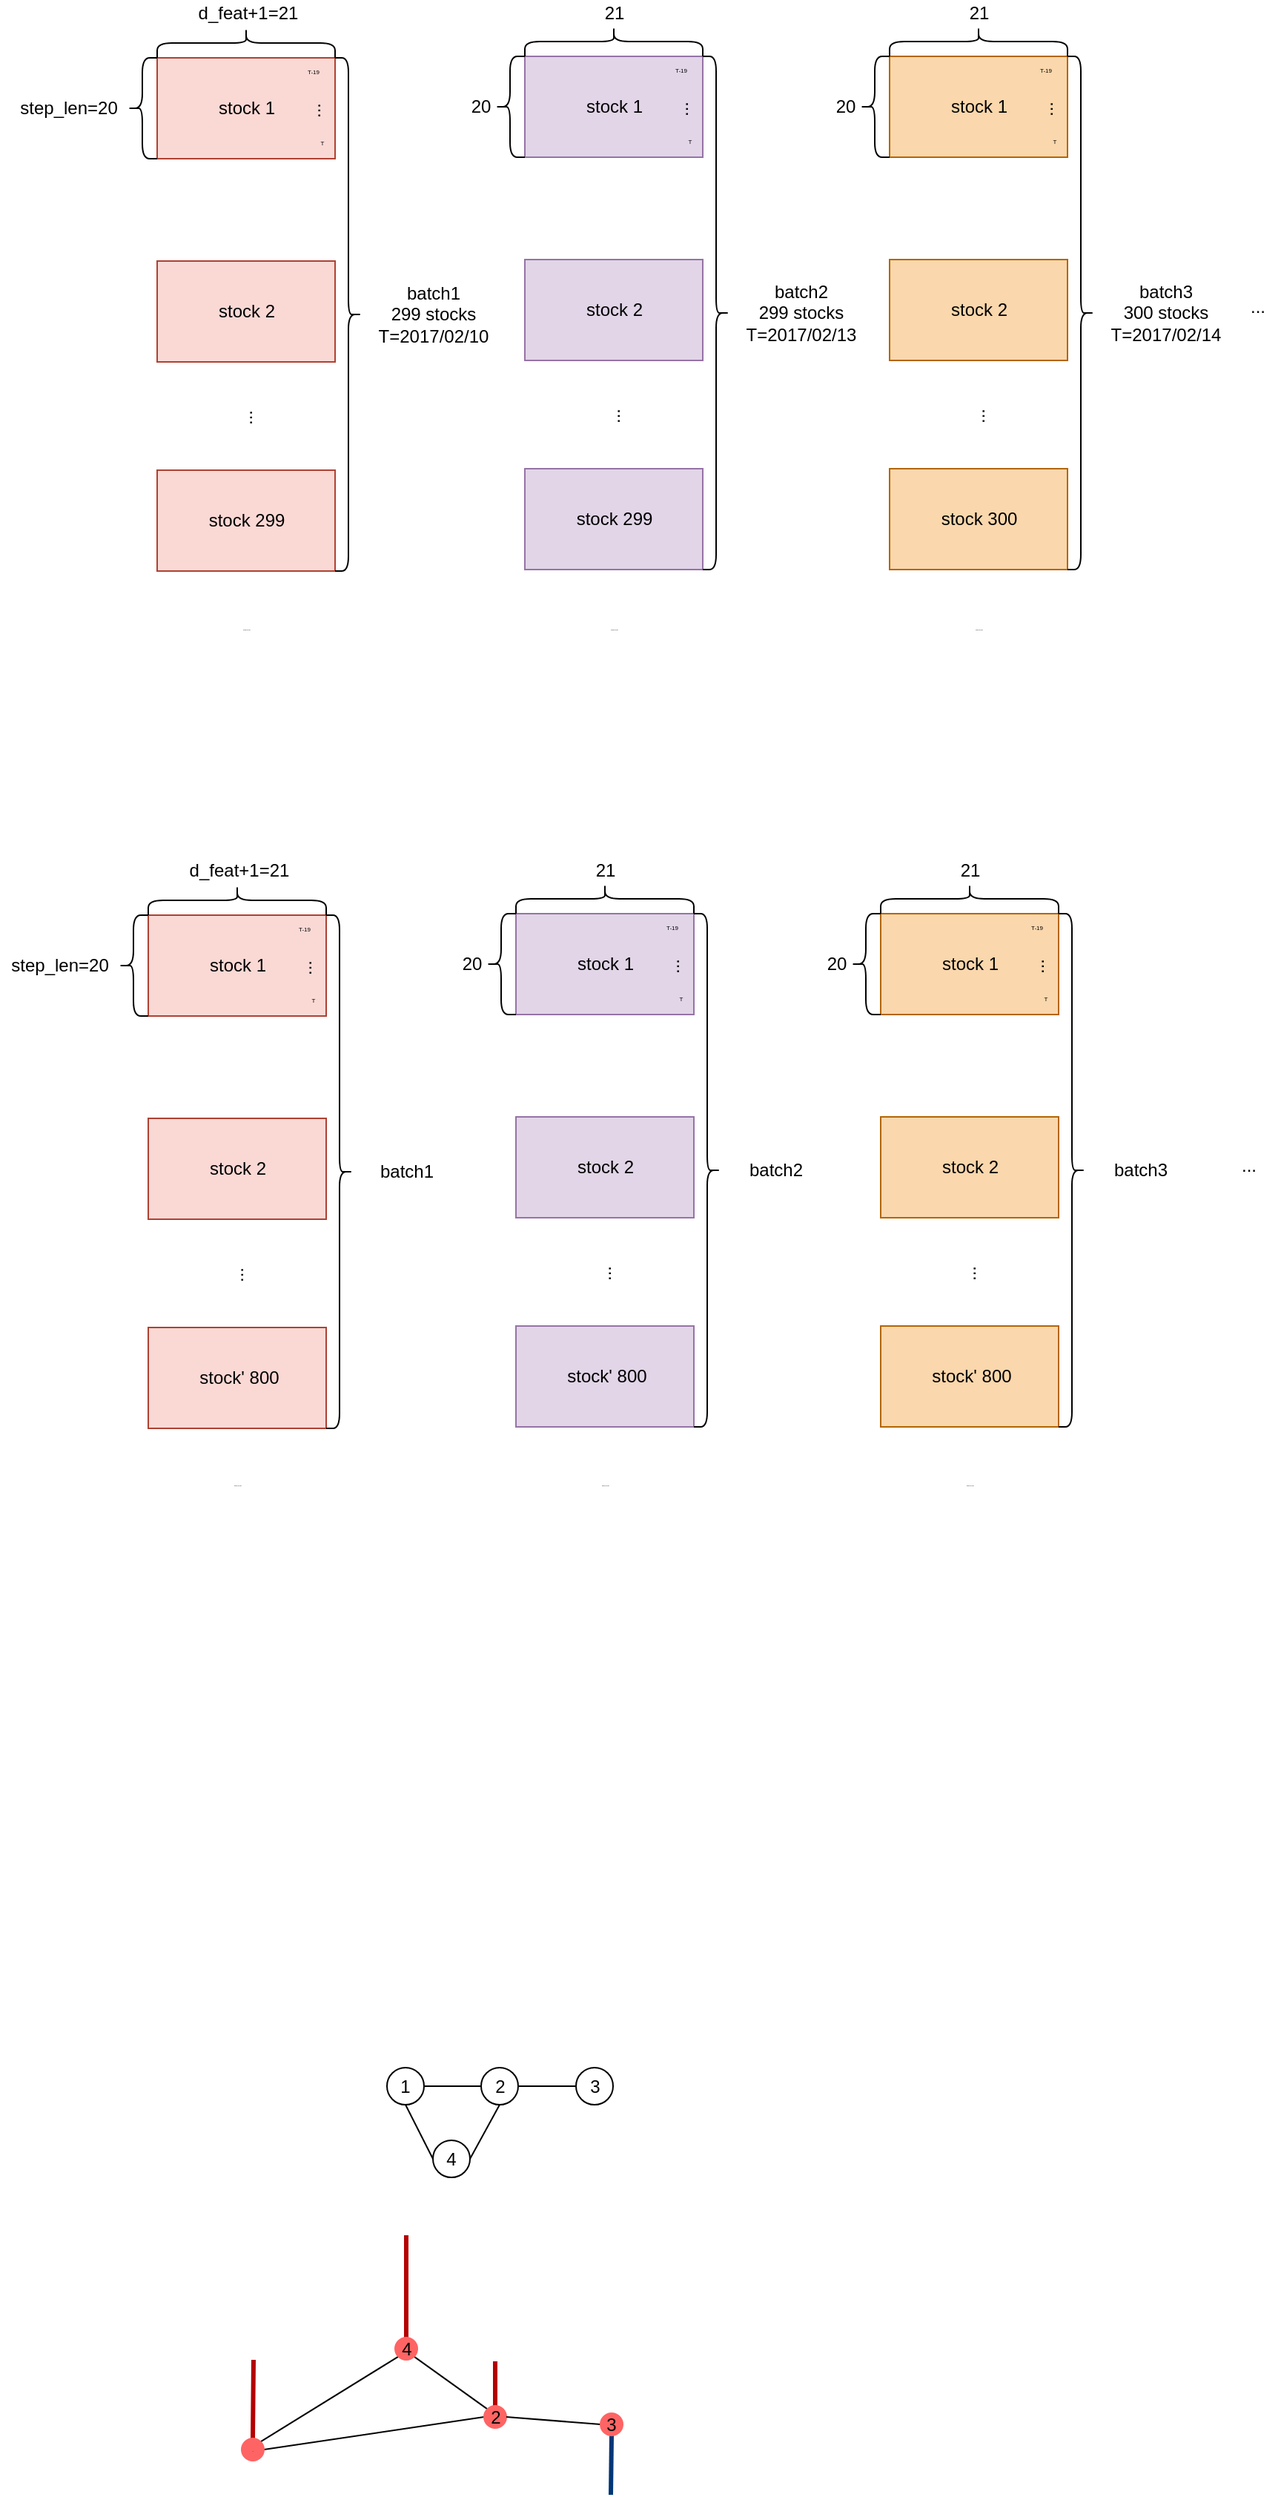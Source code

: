 <mxfile version="14.2.9" type="github">
  <diagram id="UNmK7n31j6BsBcdP9gkj" name="Page-1">
    <mxGraphModel dx="1586" dy="767" grid="0" gridSize="10" guides="1" tooltips="1" connect="1" arrows="1" fold="1" page="0" pageScale="1" pageWidth="827" pageHeight="1169" math="0" shadow="0">
      <root>
        <mxCell id="0" />
        <mxCell id="1" parent="0" />
        <mxCell id="sodSNDlYpSFI1k9hjGXv-63" value="" style="rounded=0;whiteSpace=wrap;html=1;fillColor=#fad9d5;strokeColor=#ae4132;fontFamily=Helvetica;" parent="1" vertex="1">
          <mxGeometry x="37" y="498" width="120" height="68" as="geometry" />
        </mxCell>
        <mxCell id="sodSNDlYpSFI1k9hjGXv-62" value="" style="rounded=0;whiteSpace=wrap;html=1;fillColor=#fad9d5;strokeColor=#ae4132;fontFamily=Helvetica;" parent="1" vertex="1">
          <mxGeometry x="37" y="357" width="120" height="68" as="geometry" />
        </mxCell>
        <mxCell id="sodSNDlYpSFI1k9hjGXv-1" value="" style="rounded=0;whiteSpace=wrap;html=1;fillColor=#fad9d5;strokeColor=#ae4132;fontFamily=Helvetica;" parent="1" vertex="1">
          <mxGeometry x="37" y="220" width="120" height="68" as="geometry" />
        </mxCell>
        <mxCell id="sodSNDlYpSFI1k9hjGXv-5" value="..." style="text;html=1;resizable=0;autosize=1;align=center;verticalAlign=middle;points=[];fillColor=none;strokeColor=none;rounded=0;horizontal=0;fontFamily=Helvetica;" parent="1" vertex="1">
          <mxGeometry x="82" y="453" width="30" height="20" as="geometry" />
        </mxCell>
        <mxCell id="sodSNDlYpSFI1k9hjGXv-10" value="" style="shape=curlyBracket;whiteSpace=wrap;html=1;rounded=1;fontFamily=Helvetica;" parent="1" vertex="1">
          <mxGeometry x="17" y="220" width="20" height="68" as="geometry" />
        </mxCell>
        <mxCell id="sodSNDlYpSFI1k9hjGXv-11" value="" style="shape=curlyBracket;whiteSpace=wrap;html=1;rounded=1;direction=south;fontFamily=Helvetica;" parent="1" vertex="1">
          <mxGeometry x="37" y="200" width="120" height="20" as="geometry" />
        </mxCell>
        <mxCell id="sodSNDlYpSFI1k9hjGXv-12" value="d_feat+1=21" style="text;html=1;resizable=0;autosize=1;align=center;verticalAlign=middle;points=[];fillColor=none;strokeColor=none;rounded=0;fontFamily=Helvetica;" parent="1" vertex="1">
          <mxGeometry x="59" y="181" width="77" height="18" as="geometry" />
        </mxCell>
        <mxCell id="sodSNDlYpSFI1k9hjGXv-13" value="step_len=20" style="text;html=1;resizable=0;autosize=1;align=center;verticalAlign=middle;points=[];fillColor=none;strokeColor=none;rounded=0;fontFamily=Helvetica;" parent="1" vertex="1">
          <mxGeometry x="-63" y="244" width="80" height="20" as="geometry" />
        </mxCell>
        <mxCell id="sodSNDlYpSFI1k9hjGXv-14" value="stock 1" style="text;html=1;resizable=0;autosize=1;align=center;verticalAlign=middle;points=[];fillColor=none;strokeColor=none;rounded=0;fontFamily=Helvetica;" parent="1" vertex="1">
          <mxGeometry x="72" y="244" width="50" height="20" as="geometry" />
        </mxCell>
        <mxCell id="sodSNDlYpSFI1k9hjGXv-15" value="stock 2" style="text;html=1;resizable=0;autosize=1;align=center;verticalAlign=middle;points=[];fillColor=none;strokeColor=none;rounded=0;fontFamily=Helvetica;" parent="1" vertex="1">
          <mxGeometry x="72" y="381" width="50" height="20" as="geometry" />
        </mxCell>
        <mxCell id="sodSNDlYpSFI1k9hjGXv-16" value="stock 299" style="text;html=1;resizable=0;autosize=1;align=center;verticalAlign=middle;points=[];fillColor=none;strokeColor=none;rounded=0;fontFamily=Helvetica;" parent="1" vertex="1">
          <mxGeometry x="62" y="522" width="70" height="20" as="geometry" />
        </mxCell>
        <mxCell id="sodSNDlYpSFI1k9hjGXv-17" value="" style="shape=curlyBracket;whiteSpace=wrap;html=1;rounded=1;fontFamily=Helvetica;direction=west;" parent="1" vertex="1">
          <mxGeometry x="157" y="220" width="18" height="346" as="geometry" />
        </mxCell>
        <mxCell id="sodSNDlYpSFI1k9hjGXv-18" value="batch1&lt;br&gt;299 stocks&lt;br&gt;T=2017/02/10" style="text;html=1;resizable=0;autosize=1;align=center;verticalAlign=middle;points=[];fillColor=none;strokeColor=none;rounded=0;fontFamily=Helvetica;" parent="1" vertex="1">
          <mxGeometry x="174" y="367" width="97" height="52" as="geometry" />
        </mxCell>
        <mxCell id="sodSNDlYpSFI1k9hjGXv-21" value="T" style="text;html=1;resizable=0;autosize=1;align=center;verticalAlign=middle;points=[];fillColor=none;strokeColor=none;rounded=0;fontFamily=Helvetica;fontSize=4;" parent="1" vertex="1">
          <mxGeometry x="138" y="268" width="20" height="20" as="geometry" />
        </mxCell>
        <mxCell id="sodSNDlYpSFI1k9hjGXv-22" value="T-19" style="text;html=1;resizable=0;autosize=1;align=center;verticalAlign=middle;points=[];fillColor=none;strokeColor=none;rounded=0;fontFamily=Helvetica;fontSize=4;" parent="1" vertex="1">
          <mxGeometry x="127" y="220" width="30" height="20" as="geometry" />
        </mxCell>
        <mxCell id="sodSNDlYpSFI1k9hjGXv-23" value="..." style="text;html=1;resizable=0;autosize=1;align=center;verticalAlign=middle;points=[];fillColor=none;strokeColor=none;rounded=0;horizontal=0;fontFamily=Helvetica;" parent="1" vertex="1">
          <mxGeometry x="128" y="246" width="30" height="20" as="geometry" />
        </mxCell>
        <mxCell id="sodSNDlYpSFI1k9hjGXv-58" value="[299,20,21]" style="text;html=1;resizable=0;autosize=1;align=center;verticalAlign=middle;points=[];fillColor=none;strokeColor=none;rounded=0;fontFamily=Helvetica;fontSize=1;" parent="1" vertex="1">
          <mxGeometry x="57" y="595.5" width="80" height="18" as="geometry" />
        </mxCell>
        <mxCell id="sodSNDlYpSFI1k9hjGXv-64" value="" style="rounded=0;whiteSpace=wrap;html=1;fillColor=#e1d5e7;strokeColor=#9673a6;fontFamily=Helvetica;" parent="1" vertex="1">
          <mxGeometry x="285" y="497" width="120" height="68" as="geometry" />
        </mxCell>
        <mxCell id="sodSNDlYpSFI1k9hjGXv-65" value="" style="rounded=0;whiteSpace=wrap;html=1;fillColor=#e1d5e7;strokeColor=#9673a6;fontFamily=Helvetica;" parent="1" vertex="1">
          <mxGeometry x="285" y="356" width="120" height="68" as="geometry" />
        </mxCell>
        <mxCell id="sodSNDlYpSFI1k9hjGXv-66" value="" style="rounded=0;whiteSpace=wrap;html=1;fillColor=#e1d5e7;strokeColor=#9673a6;fontFamily=Helvetica;" parent="1" vertex="1">
          <mxGeometry x="285" y="219" width="120" height="68" as="geometry" />
        </mxCell>
        <mxCell id="sodSNDlYpSFI1k9hjGXv-67" value="..." style="text;html=1;resizable=0;autosize=1;align=center;verticalAlign=middle;points=[];fillColor=none;strokeColor=none;rounded=0;horizontal=0;fontFamily=Helvetica;" parent="1" vertex="1">
          <mxGeometry x="330" y="452" width="30" height="20" as="geometry" />
        </mxCell>
        <mxCell id="sodSNDlYpSFI1k9hjGXv-68" value="" style="shape=curlyBracket;whiteSpace=wrap;html=1;rounded=1;fontFamily=Helvetica;" parent="1" vertex="1">
          <mxGeometry x="265" y="219" width="20" height="68" as="geometry" />
        </mxCell>
        <mxCell id="sodSNDlYpSFI1k9hjGXv-69" value="" style="shape=curlyBracket;whiteSpace=wrap;html=1;rounded=1;direction=south;fontFamily=Helvetica;" parent="1" vertex="1">
          <mxGeometry x="285" y="199" width="120" height="20" as="geometry" />
        </mxCell>
        <mxCell id="sodSNDlYpSFI1k9hjGXv-70" value="21" style="text;html=1;resizable=0;autosize=1;align=center;verticalAlign=middle;points=[];fillColor=none;strokeColor=none;rounded=0;fontFamily=Helvetica;" parent="1" vertex="1">
          <mxGeometry x="333" y="181" width="24" height="18" as="geometry" />
        </mxCell>
        <mxCell id="sodSNDlYpSFI1k9hjGXv-71" value="20" style="text;html=1;resizable=0;autosize=1;align=center;verticalAlign=middle;points=[];fillColor=none;strokeColor=none;rounded=0;fontFamily=Helvetica;" parent="1" vertex="1">
          <mxGeometry x="240" y="243" width="30" height="20" as="geometry" />
        </mxCell>
        <mxCell id="sodSNDlYpSFI1k9hjGXv-72" value="stock 1" style="text;html=1;resizable=0;autosize=1;align=center;verticalAlign=middle;points=[];fillColor=none;strokeColor=none;rounded=0;fontFamily=Helvetica;" parent="1" vertex="1">
          <mxGeometry x="320" y="243" width="50" height="20" as="geometry" />
        </mxCell>
        <mxCell id="sodSNDlYpSFI1k9hjGXv-73" value="stock 2" style="text;html=1;resizable=0;autosize=1;align=center;verticalAlign=middle;points=[];fillColor=none;strokeColor=none;rounded=0;fontFamily=Helvetica;" parent="1" vertex="1">
          <mxGeometry x="320" y="380" width="50" height="20" as="geometry" />
        </mxCell>
        <mxCell id="sodSNDlYpSFI1k9hjGXv-74" value="stock 299" style="text;html=1;resizable=0;autosize=1;align=center;verticalAlign=middle;points=[];fillColor=none;strokeColor=none;rounded=0;fontFamily=Helvetica;" parent="1" vertex="1">
          <mxGeometry x="310" y="521" width="70" height="20" as="geometry" />
        </mxCell>
        <mxCell id="sodSNDlYpSFI1k9hjGXv-75" value="" style="shape=curlyBracket;whiteSpace=wrap;html=1;rounded=1;fontFamily=Helvetica;direction=west;" parent="1" vertex="1">
          <mxGeometry x="405" y="219" width="18" height="346" as="geometry" />
        </mxCell>
        <mxCell id="sodSNDlYpSFI1k9hjGXv-76" value="batch2&lt;br&gt;299 stocks&lt;br&gt;T=2017/02/13" style="text;html=1;resizable=0;autosize=1;align=center;verticalAlign=middle;points=[];fillColor=none;strokeColor=none;rounded=0;fontFamily=Helvetica;" parent="1" vertex="1">
          <mxGeometry x="422" y="366" width="97" height="52" as="geometry" />
        </mxCell>
        <mxCell id="sodSNDlYpSFI1k9hjGXv-77" value="T" style="text;html=1;resizable=0;autosize=1;align=center;verticalAlign=middle;points=[];fillColor=none;strokeColor=none;rounded=0;fontFamily=Helvetica;fontSize=4;" parent="1" vertex="1">
          <mxGeometry x="386" y="267" width="20" height="20" as="geometry" />
        </mxCell>
        <mxCell id="sodSNDlYpSFI1k9hjGXv-78" value="T-19" style="text;html=1;resizable=0;autosize=1;align=center;verticalAlign=middle;points=[];fillColor=none;strokeColor=none;rounded=0;fontFamily=Helvetica;fontSize=4;" parent="1" vertex="1">
          <mxGeometry x="375" y="219" width="30" height="20" as="geometry" />
        </mxCell>
        <mxCell id="sodSNDlYpSFI1k9hjGXv-79" value="..." style="text;html=1;resizable=0;autosize=1;align=center;verticalAlign=middle;points=[];fillColor=none;strokeColor=none;rounded=0;horizontal=0;fontFamily=Helvetica;" parent="1" vertex="1">
          <mxGeometry x="376" y="245" width="30" height="20" as="geometry" />
        </mxCell>
        <mxCell id="sodSNDlYpSFI1k9hjGXv-80" value="[299,20,21]" style="text;html=1;resizable=0;autosize=1;align=center;verticalAlign=middle;points=[];fillColor=none;strokeColor=none;rounded=0;fontFamily=Helvetica;fontSize=1;" parent="1" vertex="1">
          <mxGeometry x="305" y="595.5" width="80" height="18" as="geometry" />
        </mxCell>
        <mxCell id="sodSNDlYpSFI1k9hjGXv-81" value="" style="rounded=0;whiteSpace=wrap;html=1;fillColor=#fad7ac;strokeColor=#b46504;fontFamily=Helvetica;" parent="1" vertex="1">
          <mxGeometry x="531" y="497" width="120" height="68" as="geometry" />
        </mxCell>
        <mxCell id="sodSNDlYpSFI1k9hjGXv-82" value="" style="rounded=0;whiteSpace=wrap;html=1;fillColor=#fad7ac;strokeColor=#b46504;fontFamily=Helvetica;" parent="1" vertex="1">
          <mxGeometry x="531" y="356" width="120" height="68" as="geometry" />
        </mxCell>
        <mxCell id="sodSNDlYpSFI1k9hjGXv-83" value="" style="rounded=0;whiteSpace=wrap;html=1;fillColor=#fad7ac;strokeColor=#b46504;fontFamily=Helvetica;" parent="1" vertex="1">
          <mxGeometry x="531" y="219" width="120" height="68" as="geometry" />
        </mxCell>
        <mxCell id="sodSNDlYpSFI1k9hjGXv-84" value="..." style="text;html=1;resizable=0;autosize=1;align=center;verticalAlign=middle;points=[];fillColor=none;strokeColor=none;rounded=0;horizontal=0;fontFamily=Helvetica;" parent="1" vertex="1">
          <mxGeometry x="576" y="452" width="30" height="20" as="geometry" />
        </mxCell>
        <mxCell id="sodSNDlYpSFI1k9hjGXv-85" value="" style="shape=curlyBracket;whiteSpace=wrap;html=1;rounded=1;fontFamily=Helvetica;" parent="1" vertex="1">
          <mxGeometry x="511" y="219" width="20" height="68" as="geometry" />
        </mxCell>
        <mxCell id="sodSNDlYpSFI1k9hjGXv-86" value="" style="shape=curlyBracket;whiteSpace=wrap;html=1;rounded=1;direction=south;fontFamily=Helvetica;" parent="1" vertex="1">
          <mxGeometry x="531" y="199" width="120" height="20" as="geometry" />
        </mxCell>
        <mxCell id="sodSNDlYpSFI1k9hjGXv-87" value="21" style="text;html=1;resizable=0;autosize=1;align=center;verticalAlign=middle;points=[];fillColor=none;strokeColor=none;rounded=0;fontFamily=Helvetica;" parent="1" vertex="1">
          <mxGeometry x="579" y="181" width="24" height="18" as="geometry" />
        </mxCell>
        <mxCell id="sodSNDlYpSFI1k9hjGXv-88" value="20" style="text;html=1;resizable=0;autosize=1;align=center;verticalAlign=middle;points=[];fillColor=none;strokeColor=none;rounded=0;fontFamily=Helvetica;" parent="1" vertex="1">
          <mxGeometry x="486" y="243" width="30" height="20" as="geometry" />
        </mxCell>
        <mxCell id="sodSNDlYpSFI1k9hjGXv-89" value="stock 1" style="text;html=1;resizable=0;autosize=1;align=center;verticalAlign=middle;points=[];fillColor=none;strokeColor=none;rounded=0;fontFamily=Helvetica;" parent="1" vertex="1">
          <mxGeometry x="566" y="243" width="50" height="20" as="geometry" />
        </mxCell>
        <mxCell id="sodSNDlYpSFI1k9hjGXv-90" value="stock 2" style="text;html=1;resizable=0;autosize=1;align=center;verticalAlign=middle;points=[];fillColor=none;strokeColor=none;rounded=0;fontFamily=Helvetica;" parent="1" vertex="1">
          <mxGeometry x="566" y="380" width="50" height="20" as="geometry" />
        </mxCell>
        <mxCell id="sodSNDlYpSFI1k9hjGXv-91" value="stock 300" style="text;html=1;resizable=0;autosize=1;align=center;verticalAlign=middle;points=[];fillColor=none;strokeColor=none;rounded=0;fontFamily=Helvetica;" parent="1" vertex="1">
          <mxGeometry x="556" y="521" width="70" height="20" as="geometry" />
        </mxCell>
        <mxCell id="sodSNDlYpSFI1k9hjGXv-92" value="" style="shape=curlyBracket;whiteSpace=wrap;html=1;rounded=1;fontFamily=Helvetica;direction=west;" parent="1" vertex="1">
          <mxGeometry x="651" y="219" width="18" height="346" as="geometry" />
        </mxCell>
        <mxCell id="sodSNDlYpSFI1k9hjGXv-93" value="batch3&lt;br&gt;300 stocks&lt;br&gt;T=2017/02/14" style="text;html=1;resizable=0;autosize=1;align=center;verticalAlign=middle;points=[];fillColor=none;strokeColor=none;rounded=0;fontFamily=Helvetica;" parent="1" vertex="1">
          <mxGeometry x="668" y="366" width="97" height="52" as="geometry" />
        </mxCell>
        <mxCell id="sodSNDlYpSFI1k9hjGXv-94" value="T" style="text;html=1;resizable=0;autosize=1;align=center;verticalAlign=middle;points=[];fillColor=none;strokeColor=none;rounded=0;fontFamily=Helvetica;fontSize=4;" parent="1" vertex="1">
          <mxGeometry x="632" y="267" width="20" height="20" as="geometry" />
        </mxCell>
        <mxCell id="sodSNDlYpSFI1k9hjGXv-95" value="T-19" style="text;html=1;resizable=0;autosize=1;align=center;verticalAlign=middle;points=[];fillColor=none;strokeColor=none;rounded=0;fontFamily=Helvetica;fontSize=4;" parent="1" vertex="1">
          <mxGeometry x="621" y="219" width="30" height="20" as="geometry" />
        </mxCell>
        <mxCell id="sodSNDlYpSFI1k9hjGXv-96" value="..." style="text;html=1;resizable=0;autosize=1;align=center;verticalAlign=middle;points=[];fillColor=none;strokeColor=none;rounded=0;horizontal=0;fontFamily=Helvetica;" parent="1" vertex="1">
          <mxGeometry x="622" y="245" width="30" height="20" as="geometry" />
        </mxCell>
        <mxCell id="sodSNDlYpSFI1k9hjGXv-97" value="[300,20,21]" style="text;html=1;resizable=0;autosize=1;align=center;verticalAlign=middle;points=[];fillColor=none;strokeColor=none;rounded=0;fontFamily=Helvetica;fontSize=1;" parent="1" vertex="1">
          <mxGeometry x="551" y="595.5" width="80" height="18" as="geometry" />
        </mxCell>
        <mxCell id="sodSNDlYpSFI1k9hjGXv-98" value="..." style="text;html=1;resizable=0;autosize=1;align=center;verticalAlign=middle;points=[];fillColor=none;strokeColor=none;rounded=0;horizontal=1;fontFamily=Helvetica;" parent="1" vertex="1">
          <mxGeometry x="764" y="378" width="30" height="20" as="geometry" />
        </mxCell>
        <mxCell id="sodSNDlYpSFI1k9hjGXv-99" value="" style="rounded=0;whiteSpace=wrap;html=1;fillColor=#fad9d5;strokeColor=#ae4132;fontFamily=Helvetica;" parent="1" vertex="1">
          <mxGeometry x="31" y="1076" width="120" height="68" as="geometry" />
        </mxCell>
        <mxCell id="sodSNDlYpSFI1k9hjGXv-100" value="" style="rounded=0;whiteSpace=wrap;html=1;fillColor=#fad9d5;strokeColor=#ae4132;fontFamily=Helvetica;" parent="1" vertex="1">
          <mxGeometry x="31" y="935" width="120" height="68" as="geometry" />
        </mxCell>
        <mxCell id="sodSNDlYpSFI1k9hjGXv-101" value="" style="rounded=0;whiteSpace=wrap;html=1;fillColor=#fad9d5;strokeColor=#ae4132;fontFamily=Helvetica;" parent="1" vertex="1">
          <mxGeometry x="31" y="798" width="120" height="68" as="geometry" />
        </mxCell>
        <mxCell id="sodSNDlYpSFI1k9hjGXv-102" value="..." style="text;html=1;resizable=0;autosize=1;align=center;verticalAlign=middle;points=[];fillColor=none;strokeColor=none;rounded=0;horizontal=0;fontFamily=Helvetica;" parent="1" vertex="1">
          <mxGeometry x="76" y="1031" width="30" height="20" as="geometry" />
        </mxCell>
        <mxCell id="sodSNDlYpSFI1k9hjGXv-103" value="" style="shape=curlyBracket;whiteSpace=wrap;html=1;rounded=1;fontFamily=Helvetica;" parent="1" vertex="1">
          <mxGeometry x="11" y="798" width="20" height="68" as="geometry" />
        </mxCell>
        <mxCell id="sodSNDlYpSFI1k9hjGXv-104" value="" style="shape=curlyBracket;whiteSpace=wrap;html=1;rounded=1;direction=south;fontFamily=Helvetica;" parent="1" vertex="1">
          <mxGeometry x="31" y="778" width="120" height="20" as="geometry" />
        </mxCell>
        <mxCell id="sodSNDlYpSFI1k9hjGXv-105" value="d_feat+1=21" style="text;html=1;resizable=0;autosize=1;align=center;verticalAlign=middle;points=[];fillColor=none;strokeColor=none;rounded=0;fontFamily=Helvetica;" parent="1" vertex="1">
          <mxGeometry x="53" y="759" width="77" height="18" as="geometry" />
        </mxCell>
        <mxCell id="sodSNDlYpSFI1k9hjGXv-106" value="step_len=20" style="text;html=1;resizable=0;autosize=1;align=center;verticalAlign=middle;points=[];fillColor=none;strokeColor=none;rounded=0;fontFamily=Helvetica;" parent="1" vertex="1">
          <mxGeometry x="-69" y="822" width="80" height="20" as="geometry" />
        </mxCell>
        <mxCell id="sodSNDlYpSFI1k9hjGXv-107" value="stock 1" style="text;html=1;resizable=0;autosize=1;align=center;verticalAlign=middle;points=[];fillColor=none;strokeColor=none;rounded=0;fontFamily=Helvetica;" parent="1" vertex="1">
          <mxGeometry x="66" y="822" width="50" height="20" as="geometry" />
        </mxCell>
        <mxCell id="sodSNDlYpSFI1k9hjGXv-108" value="stock 2" style="text;html=1;resizable=0;autosize=1;align=center;verticalAlign=middle;points=[];fillColor=none;strokeColor=none;rounded=0;fontFamily=Helvetica;" parent="1" vertex="1">
          <mxGeometry x="66" y="959" width="50" height="20" as="geometry" />
        </mxCell>
        <mxCell id="sodSNDlYpSFI1k9hjGXv-109" value="stock&#39; 800" style="text;html=1;resizable=0;autosize=1;align=center;verticalAlign=middle;points=[];fillColor=none;strokeColor=none;rounded=0;fontFamily=Helvetica;" parent="1" vertex="1">
          <mxGeometry x="55" y="1100" width="73" height="20" as="geometry" />
        </mxCell>
        <mxCell id="sodSNDlYpSFI1k9hjGXv-110" value="" style="shape=curlyBracket;whiteSpace=wrap;html=1;rounded=1;fontFamily=Helvetica;direction=west;" parent="1" vertex="1">
          <mxGeometry x="151" y="798" width="18" height="346" as="geometry" />
        </mxCell>
        <mxCell id="sodSNDlYpSFI1k9hjGXv-111" value="batch1" style="text;html=1;resizable=0;autosize=1;align=center;verticalAlign=middle;points=[];fillColor=none;strokeColor=none;rounded=0;fontFamily=Helvetica;" parent="1" vertex="1">
          <mxGeometry x="182" y="962" width="46" height="18" as="geometry" />
        </mxCell>
        <mxCell id="sodSNDlYpSFI1k9hjGXv-112" value="T" style="text;html=1;resizable=0;autosize=1;align=center;verticalAlign=middle;points=[];fillColor=none;strokeColor=none;rounded=0;fontFamily=Helvetica;fontSize=4;" parent="1" vertex="1">
          <mxGeometry x="132" y="846" width="20" height="20" as="geometry" />
        </mxCell>
        <mxCell id="sodSNDlYpSFI1k9hjGXv-113" value="T-19" style="text;html=1;resizable=0;autosize=1;align=center;verticalAlign=middle;points=[];fillColor=none;strokeColor=none;rounded=0;fontFamily=Helvetica;fontSize=4;" parent="1" vertex="1">
          <mxGeometry x="121" y="798" width="30" height="20" as="geometry" />
        </mxCell>
        <mxCell id="sodSNDlYpSFI1k9hjGXv-114" value="..." style="text;html=1;resizable=0;autosize=1;align=center;verticalAlign=middle;points=[];fillColor=none;strokeColor=none;rounded=0;horizontal=0;fontFamily=Helvetica;" parent="1" vertex="1">
          <mxGeometry x="122" y="824" width="30" height="20" as="geometry" />
        </mxCell>
        <mxCell id="sodSNDlYpSFI1k9hjGXv-115" value="[800,20,21]" style="text;html=1;resizable=0;autosize=1;align=center;verticalAlign=middle;points=[];fillColor=none;strokeColor=none;rounded=0;fontFamily=Helvetica;fontSize=1;" parent="1" vertex="1">
          <mxGeometry x="58" y="1174.5" width="66" height="15" as="geometry" />
        </mxCell>
        <mxCell id="sodSNDlYpSFI1k9hjGXv-116" value="" style="rounded=0;whiteSpace=wrap;html=1;fillColor=#e1d5e7;strokeColor=#9673a6;fontFamily=Helvetica;" parent="1" vertex="1">
          <mxGeometry x="279" y="1075" width="120" height="68" as="geometry" />
        </mxCell>
        <mxCell id="sodSNDlYpSFI1k9hjGXv-117" value="" style="rounded=0;whiteSpace=wrap;html=1;fillColor=#e1d5e7;strokeColor=#9673a6;fontFamily=Helvetica;" parent="1" vertex="1">
          <mxGeometry x="279" y="934" width="120" height="68" as="geometry" />
        </mxCell>
        <mxCell id="sodSNDlYpSFI1k9hjGXv-118" value="" style="rounded=0;whiteSpace=wrap;html=1;fillColor=#e1d5e7;strokeColor=#9673a6;fontFamily=Helvetica;" parent="1" vertex="1">
          <mxGeometry x="279" y="797" width="120" height="68" as="geometry" />
        </mxCell>
        <mxCell id="sodSNDlYpSFI1k9hjGXv-119" value="..." style="text;html=1;resizable=0;autosize=1;align=center;verticalAlign=middle;points=[];fillColor=none;strokeColor=none;rounded=0;horizontal=0;fontFamily=Helvetica;" parent="1" vertex="1">
          <mxGeometry x="324" y="1030" width="30" height="20" as="geometry" />
        </mxCell>
        <mxCell id="sodSNDlYpSFI1k9hjGXv-120" value="" style="shape=curlyBracket;whiteSpace=wrap;html=1;rounded=1;fontFamily=Helvetica;" parent="1" vertex="1">
          <mxGeometry x="259" y="797" width="20" height="68" as="geometry" />
        </mxCell>
        <mxCell id="sodSNDlYpSFI1k9hjGXv-121" value="" style="shape=curlyBracket;whiteSpace=wrap;html=1;rounded=1;direction=south;fontFamily=Helvetica;" parent="1" vertex="1">
          <mxGeometry x="279" y="777" width="120" height="20" as="geometry" />
        </mxCell>
        <mxCell id="sodSNDlYpSFI1k9hjGXv-122" value="21" style="text;html=1;resizable=0;autosize=1;align=center;verticalAlign=middle;points=[];fillColor=none;strokeColor=none;rounded=0;fontFamily=Helvetica;" parent="1" vertex="1">
          <mxGeometry x="327" y="759" width="24" height="18" as="geometry" />
        </mxCell>
        <mxCell id="sodSNDlYpSFI1k9hjGXv-123" value="20" style="text;html=1;resizable=0;autosize=1;align=center;verticalAlign=middle;points=[];fillColor=none;strokeColor=none;rounded=0;fontFamily=Helvetica;" parent="1" vertex="1">
          <mxGeometry x="234" y="821" width="30" height="20" as="geometry" />
        </mxCell>
        <mxCell id="sodSNDlYpSFI1k9hjGXv-124" value="stock 1" style="text;html=1;resizable=0;autosize=1;align=center;verticalAlign=middle;points=[];fillColor=none;strokeColor=none;rounded=0;fontFamily=Helvetica;" parent="1" vertex="1">
          <mxGeometry x="314" y="821" width="50" height="20" as="geometry" />
        </mxCell>
        <mxCell id="sodSNDlYpSFI1k9hjGXv-125" value="stock 2" style="text;html=1;resizable=0;autosize=1;align=center;verticalAlign=middle;points=[];fillColor=none;strokeColor=none;rounded=0;fontFamily=Helvetica;" parent="1" vertex="1">
          <mxGeometry x="314" y="958" width="50" height="20" as="geometry" />
        </mxCell>
        <mxCell id="sodSNDlYpSFI1k9hjGXv-126" value="stock&#39; 800" style="text;html=1;resizable=0;autosize=1;align=center;verticalAlign=middle;points=[];fillColor=none;strokeColor=none;rounded=0;fontFamily=Helvetica;" parent="1" vertex="1">
          <mxGeometry x="303" y="1099" width="73" height="20" as="geometry" />
        </mxCell>
        <mxCell id="sodSNDlYpSFI1k9hjGXv-127" value="" style="shape=curlyBracket;whiteSpace=wrap;html=1;rounded=1;fontFamily=Helvetica;direction=west;" parent="1" vertex="1">
          <mxGeometry x="399" y="797" width="18" height="346" as="geometry" />
        </mxCell>
        <mxCell id="sodSNDlYpSFI1k9hjGXv-128" value="batch2" style="text;html=1;resizable=0;autosize=1;align=center;verticalAlign=middle;points=[];fillColor=none;strokeColor=none;rounded=0;fontFamily=Helvetica;" parent="1" vertex="1">
          <mxGeometry x="431" y="961" width="46" height="18" as="geometry" />
        </mxCell>
        <mxCell id="sodSNDlYpSFI1k9hjGXv-129" value="T" style="text;html=1;resizable=0;autosize=1;align=center;verticalAlign=middle;points=[];fillColor=none;strokeColor=none;rounded=0;fontFamily=Helvetica;fontSize=4;" parent="1" vertex="1">
          <mxGeometry x="380" y="845" width="20" height="20" as="geometry" />
        </mxCell>
        <mxCell id="sodSNDlYpSFI1k9hjGXv-130" value="T-19" style="text;html=1;resizable=0;autosize=1;align=center;verticalAlign=middle;points=[];fillColor=none;strokeColor=none;rounded=0;fontFamily=Helvetica;fontSize=4;" parent="1" vertex="1">
          <mxGeometry x="369" y="797" width="30" height="20" as="geometry" />
        </mxCell>
        <mxCell id="sodSNDlYpSFI1k9hjGXv-131" value="..." style="text;html=1;resizable=0;autosize=1;align=center;verticalAlign=middle;points=[];fillColor=none;strokeColor=none;rounded=0;horizontal=0;fontFamily=Helvetica;" parent="1" vertex="1">
          <mxGeometry x="370" y="823" width="30" height="20" as="geometry" />
        </mxCell>
        <mxCell id="sodSNDlYpSFI1k9hjGXv-132" value="[800,20,21]" style="text;html=1;resizable=0;autosize=1;align=center;verticalAlign=middle;points=[];fillColor=none;strokeColor=none;rounded=0;fontFamily=Helvetica;fontSize=1;" parent="1" vertex="1">
          <mxGeometry x="306" y="1174.5" width="66" height="15" as="geometry" />
        </mxCell>
        <mxCell id="sodSNDlYpSFI1k9hjGXv-133" value="" style="rounded=0;whiteSpace=wrap;html=1;fillColor=#fad7ac;strokeColor=#b46504;fontFamily=Helvetica;" parent="1" vertex="1">
          <mxGeometry x="525" y="1075" width="120" height="68" as="geometry" />
        </mxCell>
        <mxCell id="sodSNDlYpSFI1k9hjGXv-134" value="" style="rounded=0;whiteSpace=wrap;html=1;fillColor=#fad7ac;strokeColor=#b46504;fontFamily=Helvetica;" parent="1" vertex="1">
          <mxGeometry x="525" y="934" width="120" height="68" as="geometry" />
        </mxCell>
        <mxCell id="sodSNDlYpSFI1k9hjGXv-135" value="" style="rounded=0;whiteSpace=wrap;html=1;fillColor=#fad7ac;strokeColor=#b46504;fontFamily=Helvetica;" parent="1" vertex="1">
          <mxGeometry x="525" y="797" width="120" height="68" as="geometry" />
        </mxCell>
        <mxCell id="sodSNDlYpSFI1k9hjGXv-136" value="..." style="text;html=1;resizable=0;autosize=1;align=center;verticalAlign=middle;points=[];fillColor=none;strokeColor=none;rounded=0;horizontal=0;fontFamily=Helvetica;" parent="1" vertex="1">
          <mxGeometry x="570" y="1030" width="30" height="20" as="geometry" />
        </mxCell>
        <mxCell id="sodSNDlYpSFI1k9hjGXv-137" value="" style="shape=curlyBracket;whiteSpace=wrap;html=1;rounded=1;fontFamily=Helvetica;" parent="1" vertex="1">
          <mxGeometry x="505" y="797" width="20" height="68" as="geometry" />
        </mxCell>
        <mxCell id="sodSNDlYpSFI1k9hjGXv-138" value="" style="shape=curlyBracket;whiteSpace=wrap;html=1;rounded=1;direction=south;fontFamily=Helvetica;" parent="1" vertex="1">
          <mxGeometry x="525" y="777" width="120" height="20" as="geometry" />
        </mxCell>
        <mxCell id="sodSNDlYpSFI1k9hjGXv-139" value="21" style="text;html=1;resizable=0;autosize=1;align=center;verticalAlign=middle;points=[];fillColor=none;strokeColor=none;rounded=0;fontFamily=Helvetica;" parent="1" vertex="1">
          <mxGeometry x="573" y="759" width="24" height="18" as="geometry" />
        </mxCell>
        <mxCell id="sodSNDlYpSFI1k9hjGXv-140" value="20" style="text;html=1;resizable=0;autosize=1;align=center;verticalAlign=middle;points=[];fillColor=none;strokeColor=none;rounded=0;fontFamily=Helvetica;" parent="1" vertex="1">
          <mxGeometry x="480" y="821" width="30" height="20" as="geometry" />
        </mxCell>
        <mxCell id="sodSNDlYpSFI1k9hjGXv-141" value="stock 1" style="text;html=1;resizable=0;autosize=1;align=center;verticalAlign=middle;points=[];fillColor=none;strokeColor=none;rounded=0;fontFamily=Helvetica;" parent="1" vertex="1">
          <mxGeometry x="560" y="821" width="50" height="20" as="geometry" />
        </mxCell>
        <mxCell id="sodSNDlYpSFI1k9hjGXv-142" value="stock 2" style="text;html=1;resizable=0;autosize=1;align=center;verticalAlign=middle;points=[];fillColor=none;strokeColor=none;rounded=0;fontFamily=Helvetica;" parent="1" vertex="1">
          <mxGeometry x="560" y="958" width="50" height="20" as="geometry" />
        </mxCell>
        <mxCell id="sodSNDlYpSFI1k9hjGXv-143" value="stock&#39; 800" style="text;html=1;resizable=0;autosize=1;align=center;verticalAlign=middle;points=[];fillColor=none;strokeColor=none;rounded=0;fontFamily=Helvetica;" parent="1" vertex="1">
          <mxGeometry x="549" y="1099" width="73" height="20" as="geometry" />
        </mxCell>
        <mxCell id="sodSNDlYpSFI1k9hjGXv-144" value="" style="shape=curlyBracket;whiteSpace=wrap;html=1;rounded=1;fontFamily=Helvetica;direction=west;" parent="1" vertex="1">
          <mxGeometry x="645" y="797" width="18" height="346" as="geometry" />
        </mxCell>
        <mxCell id="sodSNDlYpSFI1k9hjGXv-145" value="batch3" style="text;html=1;resizable=0;autosize=1;align=center;verticalAlign=middle;points=[];fillColor=none;strokeColor=none;rounded=0;fontFamily=Helvetica;" parent="1" vertex="1">
          <mxGeometry x="677" y="961" width="46" height="18" as="geometry" />
        </mxCell>
        <mxCell id="sodSNDlYpSFI1k9hjGXv-146" value="T" style="text;html=1;resizable=0;autosize=1;align=center;verticalAlign=middle;points=[];fillColor=none;strokeColor=none;rounded=0;fontFamily=Helvetica;fontSize=4;" parent="1" vertex="1">
          <mxGeometry x="626" y="845" width="20" height="20" as="geometry" />
        </mxCell>
        <mxCell id="sodSNDlYpSFI1k9hjGXv-147" value="T-19" style="text;html=1;resizable=0;autosize=1;align=center;verticalAlign=middle;points=[];fillColor=none;strokeColor=none;rounded=0;fontFamily=Helvetica;fontSize=4;" parent="1" vertex="1">
          <mxGeometry x="615" y="797" width="30" height="20" as="geometry" />
        </mxCell>
        <mxCell id="sodSNDlYpSFI1k9hjGXv-148" value="..." style="text;html=1;resizable=0;autosize=1;align=center;verticalAlign=middle;points=[];fillColor=none;strokeColor=none;rounded=0;horizontal=0;fontFamily=Helvetica;" parent="1" vertex="1">
          <mxGeometry x="616" y="823" width="30" height="20" as="geometry" />
        </mxCell>
        <mxCell id="sodSNDlYpSFI1k9hjGXv-149" value="[800,20,21]" style="text;html=1;resizable=0;autosize=1;align=center;verticalAlign=middle;points=[];fillColor=none;strokeColor=none;rounded=0;fontFamily=Helvetica;fontSize=1;" parent="1" vertex="1">
          <mxGeometry x="552" y="1174.5" width="66" height="15" as="geometry" />
        </mxCell>
        <mxCell id="sodSNDlYpSFI1k9hjGXv-150" value="..." style="text;html=1;resizable=0;autosize=1;align=center;verticalAlign=middle;points=[];fillColor=none;strokeColor=none;rounded=0;horizontal=1;fontFamily=Helvetica;" parent="1" vertex="1">
          <mxGeometry x="758" y="957" width="30" height="20" as="geometry" />
        </mxCell>
        <mxCell id="UvjkA5gVCtQtGljFPaKE-1" value="1" style="ellipse;whiteSpace=wrap;html=1;aspect=fixed;" parent="1" vertex="1">
          <mxGeometry x="192" y="1575" width="25" height="25" as="geometry" />
        </mxCell>
        <mxCell id="UvjkA5gVCtQtGljFPaKE-2" value="2" style="ellipse;whiteSpace=wrap;html=1;aspect=fixed;" parent="1" vertex="1">
          <mxGeometry x="255.5" y="1575" width="25" height="25" as="geometry" />
        </mxCell>
        <mxCell id="UvjkA5gVCtQtGljFPaKE-3" value="3" style="ellipse;whiteSpace=wrap;html=1;aspect=fixed;" parent="1" vertex="1">
          <mxGeometry x="319.5" y="1575" width="25" height="25" as="geometry" />
        </mxCell>
        <mxCell id="UvjkA5gVCtQtGljFPaKE-4" value="4" style="ellipse;whiteSpace=wrap;html=1;aspect=fixed;" parent="1" vertex="1">
          <mxGeometry x="223" y="1624" width="25" height="25" as="geometry" />
        </mxCell>
        <mxCell id="UvjkA5gVCtQtGljFPaKE-10" value="" style="endArrow=none;html=1;shadow=0;exitX=1;exitY=0.5;exitDx=0;exitDy=0;entryX=0;entryY=0.5;entryDx=0;entryDy=0;" parent="1" source="UvjkA5gVCtQtGljFPaKE-1" target="UvjkA5gVCtQtGljFPaKE-2" edge="1">
          <mxGeometry width="50" height="50" relative="1" as="geometry">
            <mxPoint x="215" y="1613" as="sourcePoint" />
            <mxPoint x="265" y="1563" as="targetPoint" />
          </mxGeometry>
        </mxCell>
        <mxCell id="UvjkA5gVCtQtGljFPaKE-11" value="" style="endArrow=none;html=1;shadow=0;exitX=0;exitY=0.5;exitDx=0;exitDy=0;entryX=1;entryY=0.5;entryDx=0;entryDy=0;" parent="1" source="UvjkA5gVCtQtGljFPaKE-3" target="UvjkA5gVCtQtGljFPaKE-2" edge="1">
          <mxGeometry width="50" height="50" relative="1" as="geometry">
            <mxPoint x="258" y="1598" as="sourcePoint" />
            <mxPoint x="320" y="1542" as="targetPoint" />
          </mxGeometry>
        </mxCell>
        <mxCell id="UvjkA5gVCtQtGljFPaKE-14" value="" style="endArrow=none;html=1;shadow=0;entryX=0.5;entryY=1;entryDx=0;entryDy=0;exitX=0;exitY=0.5;exitDx=0;exitDy=0;" parent="1" source="UvjkA5gVCtQtGljFPaKE-4" target="UvjkA5gVCtQtGljFPaKE-1" edge="1">
          <mxGeometry width="50" height="50" relative="1" as="geometry">
            <mxPoint x="118" y="1686" as="sourcePoint" />
            <mxPoint x="168" y="1636" as="targetPoint" />
          </mxGeometry>
        </mxCell>
        <mxCell id="UvjkA5gVCtQtGljFPaKE-15" value="" style="endArrow=none;html=1;shadow=0;entryX=0.5;entryY=1;entryDx=0;entryDy=0;exitX=1;exitY=0.5;exitDx=0;exitDy=0;" parent="1" source="UvjkA5gVCtQtGljFPaKE-4" target="UvjkA5gVCtQtGljFPaKE-2" edge="1">
          <mxGeometry width="50" height="50" relative="1" as="geometry">
            <mxPoint x="278" y="1661" as="sourcePoint" />
            <mxPoint x="328" y="1611" as="targetPoint" />
          </mxGeometry>
        </mxCell>
        <mxCell id="VkpQCAqVnid-toc1nZcF-6" style="rounded=0;orthogonalLoop=1;jettySize=auto;html=1;exitX=1;exitY=0;exitDx=0;exitDy=0;entryX=0;entryY=1;entryDx=0;entryDy=0;endArrow=none;endFill=0;" parent="1" source="VkpQCAqVnid-toc1nZcF-1" target="VkpQCAqVnid-toc1nZcF-3" edge="1">
          <mxGeometry relative="1" as="geometry" />
        </mxCell>
        <mxCell id="VkpQCAqVnid-toc1nZcF-7" style="edgeStyle=none;rounded=0;orthogonalLoop=1;jettySize=auto;html=1;exitX=1;exitY=0.5;exitDx=0;exitDy=0;endArrow=none;endFill=0;entryX=0;entryY=0.5;entryDx=0;entryDy=0;" parent="1" source="VkpQCAqVnid-toc1nZcF-1" target="VkpQCAqVnid-toc1nZcF-2" edge="1">
          <mxGeometry relative="1" as="geometry">
            <mxPoint x="202" y="1850" as="targetPoint" />
          </mxGeometry>
        </mxCell>
        <mxCell id="VkpQCAqVnid-toc1nZcF-17" style="edgeStyle=none;rounded=0;orthogonalLoop=1;jettySize=auto;html=1;exitX=0.5;exitY=0;exitDx=0;exitDy=0;endArrow=none;endFill=0;strokeWidth=3;entryX=0.5;entryY=0;entryDx=0;entryDy=0;strokeColor=#B40000;" parent="1" source="VkpQCAqVnid-toc1nZcF-1" target="VkpQCAqVnid-toc1nZcF-1" edge="1">
          <mxGeometry relative="1" as="geometry">
            <mxPoint x="89" y="1786" as="targetPoint" />
            <Array as="points">
              <mxPoint x="102" y="1772" />
            </Array>
          </mxGeometry>
        </mxCell>
        <mxCell id="VkpQCAqVnid-toc1nZcF-1" value="1" style="ellipse;whiteSpace=wrap;html=1;aspect=fixed;fillColor=#FF6464;strokeColor=#FF6464;fontSize=1;" parent="1" vertex="1">
          <mxGeometry x="94" y="1825" width="15" height="15" as="geometry" />
        </mxCell>
        <mxCell id="VkpQCAqVnid-toc1nZcF-8" style="edgeStyle=none;rounded=0;orthogonalLoop=1;jettySize=auto;html=1;exitX=0;exitY=0;exitDx=0;exitDy=0;entryX=1;entryY=1;entryDx=0;entryDy=0;endArrow=none;endFill=0;" parent="1" source="VkpQCAqVnid-toc1nZcF-2" target="VkpQCAqVnid-toc1nZcF-3" edge="1">
          <mxGeometry relative="1" as="geometry" />
        </mxCell>
        <mxCell id="VkpQCAqVnid-toc1nZcF-19" style="edgeStyle=none;rounded=0;orthogonalLoop=1;jettySize=auto;html=1;exitX=0.5;exitY=0;exitDx=0;exitDy=0;endArrow=none;endFill=0;strokeWidth=3;strokeColor=#B40000;" parent="1" source="VkpQCAqVnid-toc1nZcF-2" edge="1">
          <mxGeometry relative="1" as="geometry">
            <mxPoint x="265" y="1773" as="targetPoint" />
          </mxGeometry>
        </mxCell>
        <mxCell id="VkpQCAqVnid-toc1nZcF-2" value="2" style="ellipse;whiteSpace=wrap;html=1;aspect=fixed;fillColor=#FF6464;strokeColor=#FF6464;" parent="1" vertex="1">
          <mxGeometry x="257.5" y="1803" width="15" height="15" as="geometry" />
        </mxCell>
        <mxCell id="VkpQCAqVnid-toc1nZcF-18" style="edgeStyle=none;rounded=0;orthogonalLoop=1;jettySize=auto;html=1;exitX=0.5;exitY=0;exitDx=0;exitDy=0;endArrow=none;endFill=0;strokeWidth=3;strokeColor=#B40000;" parent="1" source="VkpQCAqVnid-toc1nZcF-3" edge="1">
          <mxGeometry relative="1" as="geometry">
            <mxPoint x="205" y="1688" as="targetPoint" />
          </mxGeometry>
        </mxCell>
        <mxCell id="VkpQCAqVnid-toc1nZcF-3" value="4" style="ellipse;whiteSpace=wrap;html=1;aspect=fixed;fillColor=#FF6464;strokeColor=#FF6464;" parent="1" vertex="1">
          <mxGeometry x="197.5" y="1757" width="15" height="15" as="geometry" />
        </mxCell>
        <mxCell id="VkpQCAqVnid-toc1nZcF-10" style="edgeStyle=none;rounded=0;orthogonalLoop=1;jettySize=auto;html=1;exitX=0;exitY=0.5;exitDx=0;exitDy=0;entryX=1;entryY=0.5;entryDx=0;entryDy=0;endArrow=none;endFill=0;" parent="1" source="VkpQCAqVnid-toc1nZcF-4" target="VkpQCAqVnid-toc1nZcF-2" edge="1">
          <mxGeometry relative="1" as="geometry" />
        </mxCell>
        <mxCell id="VkpQCAqVnid-toc1nZcF-23" style="edgeStyle=none;rounded=0;orthogonalLoop=1;jettySize=auto;html=1;exitX=0.5;exitY=1;exitDx=0;exitDy=0;endArrow=none;endFill=0;strokeWidth=3;strokeColor=#003778;" parent="1" source="VkpQCAqVnid-toc1nZcF-4" edge="1">
          <mxGeometry relative="1" as="geometry">
            <mxPoint x="343" y="1863" as="targetPoint" />
          </mxGeometry>
        </mxCell>
        <mxCell id="VkpQCAqVnid-toc1nZcF-4" value="3" style="ellipse;whiteSpace=wrap;html=1;aspect=fixed;fillColor=#FF6464;strokeColor=#FF6464;align=center;" parent="1" vertex="1">
          <mxGeometry x="336" y="1808" width="15" height="15" as="geometry" />
        </mxCell>
      </root>
    </mxGraphModel>
  </diagram>
</mxfile>
